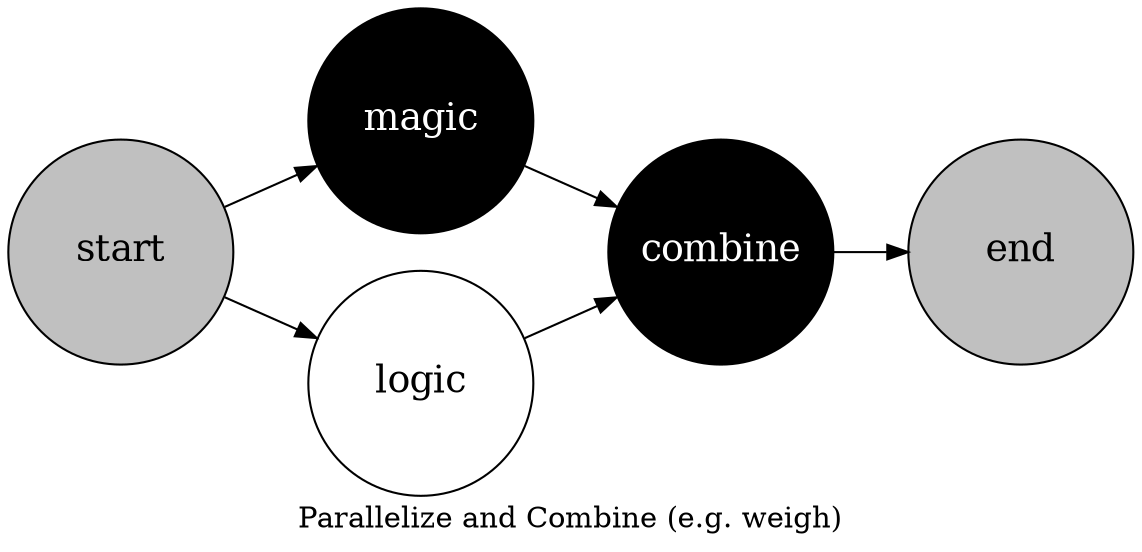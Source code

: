 digraph G {
    rankdir=LR;
    bgcolor=white;
    node [style=filled, shape="circle", fillcolor="gray", fixedsize=true, height=1.5, width=1.5, fontsize=18];
    node [ label="end" ]end;
    node [ fillcolor="black",label="magic", fontcolor="white" ]magic;
    node [ fillcolor="white", label="logic", fontcolor="black" ]logic;
    node [ fillcolor="black", label="combine", fontcolor="white" ]combine;
    node [ fillcolor="gray",label="start", fontcolor="black" ]start;
    start -> magic;
    start -> logic;
    magic -> combine;
    logic -> combine;
    combine -> end;
    label = "Parallelize and Combine (e.g. weigh)";
}
